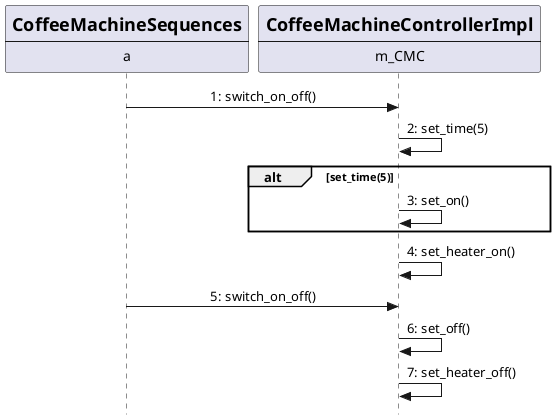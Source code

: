 @startuml CoffeeMachine_sequence_on_off
skinparam Style strictuml
skinparam SequenceMessageAlignment center
autonumber "0:"
participant CoffeeMachineSequences [
    =CoffeeMachineSequences
    ----
    a
]
participant CoffeeMachineControllerImpl  [
    =CoffeeMachineControllerImpl
    ----
    m_CMC
]

CoffeeMachineSequences -> CoffeeMachineControllerImpl : switch_on_off()
'activate CoffeeMachineSequences
CoffeeMachineControllerImpl -> CoffeeMachineControllerImpl : set_time(5)

alt set_time(5)
    CoffeeMachineControllerImpl -> CoffeeMachineControllerImpl : set_on()
end
CoffeeMachineControllerImpl -> CoffeeMachineControllerImpl : set_heater_on()

CoffeeMachineSequences -> CoffeeMachineControllerImpl : switch_on_off()
'deactivate CoffeeMachineSequences
CoffeeMachineControllerImpl -> CoffeeMachineControllerImpl : set_off()
CoffeeMachineControllerImpl -> CoffeeMachineControllerImpl : set_heater_off()
@enduml
